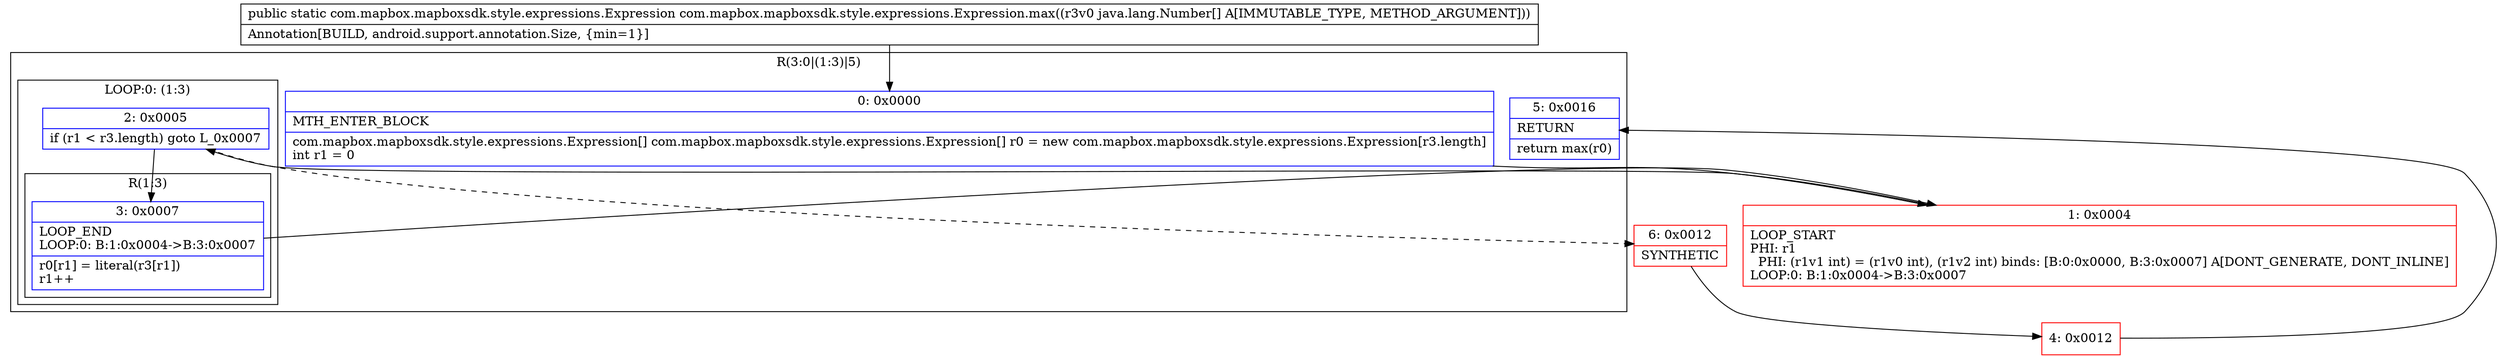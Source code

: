 digraph "CFG forcom.mapbox.mapboxsdk.style.expressions.Expression.max([Ljava\/lang\/Number;)Lcom\/mapbox\/mapboxsdk\/style\/expressions\/Expression;" {
subgraph cluster_Region_448570576 {
label = "R(3:0|(1:3)|5)";
node [shape=record,color=blue];
Node_0 [shape=record,label="{0\:\ 0x0000|MTH_ENTER_BLOCK\l|com.mapbox.mapboxsdk.style.expressions.Expression[] com.mapbox.mapboxsdk.style.expressions.Expression[] r0 = new com.mapbox.mapboxsdk.style.expressions.Expression[r3.length]\lint r1 = 0\l}"];
subgraph cluster_LoopRegion_578046797 {
label = "LOOP:0: (1:3)";
node [shape=record,color=blue];
Node_2 [shape=record,label="{2\:\ 0x0005|if (r1 \< r3.length) goto L_0x0007\l}"];
subgraph cluster_Region_212650303 {
label = "R(1:3)";
node [shape=record,color=blue];
Node_3 [shape=record,label="{3\:\ 0x0007|LOOP_END\lLOOP:0: B:1:0x0004\-\>B:3:0x0007\l|r0[r1] = literal(r3[r1])\lr1++\l}"];
}
}
Node_5 [shape=record,label="{5\:\ 0x0016|RETURN\l|return max(r0)\l}"];
}
Node_1 [shape=record,color=red,label="{1\:\ 0x0004|LOOP_START\lPHI: r1 \l  PHI: (r1v1 int) = (r1v0 int), (r1v2 int) binds: [B:0:0x0000, B:3:0x0007] A[DONT_GENERATE, DONT_INLINE]\lLOOP:0: B:1:0x0004\-\>B:3:0x0007\l}"];
Node_4 [shape=record,color=red,label="{4\:\ 0x0012}"];
Node_6 [shape=record,color=red,label="{6\:\ 0x0012|SYNTHETIC\l}"];
MethodNode[shape=record,label="{public static com.mapbox.mapboxsdk.style.expressions.Expression com.mapbox.mapboxsdk.style.expressions.Expression.max((r3v0 java.lang.Number[] A[IMMUTABLE_TYPE, METHOD_ARGUMENT]))  | Annotation[BUILD, android.support.annotation.Size, \{min=1\}]\l}"];
MethodNode -> Node_0;
Node_0 -> Node_1;
Node_2 -> Node_3;
Node_2 -> Node_6[style=dashed];
Node_3 -> Node_1;
Node_1 -> Node_2;
Node_4 -> Node_5;
Node_6 -> Node_4;
}

